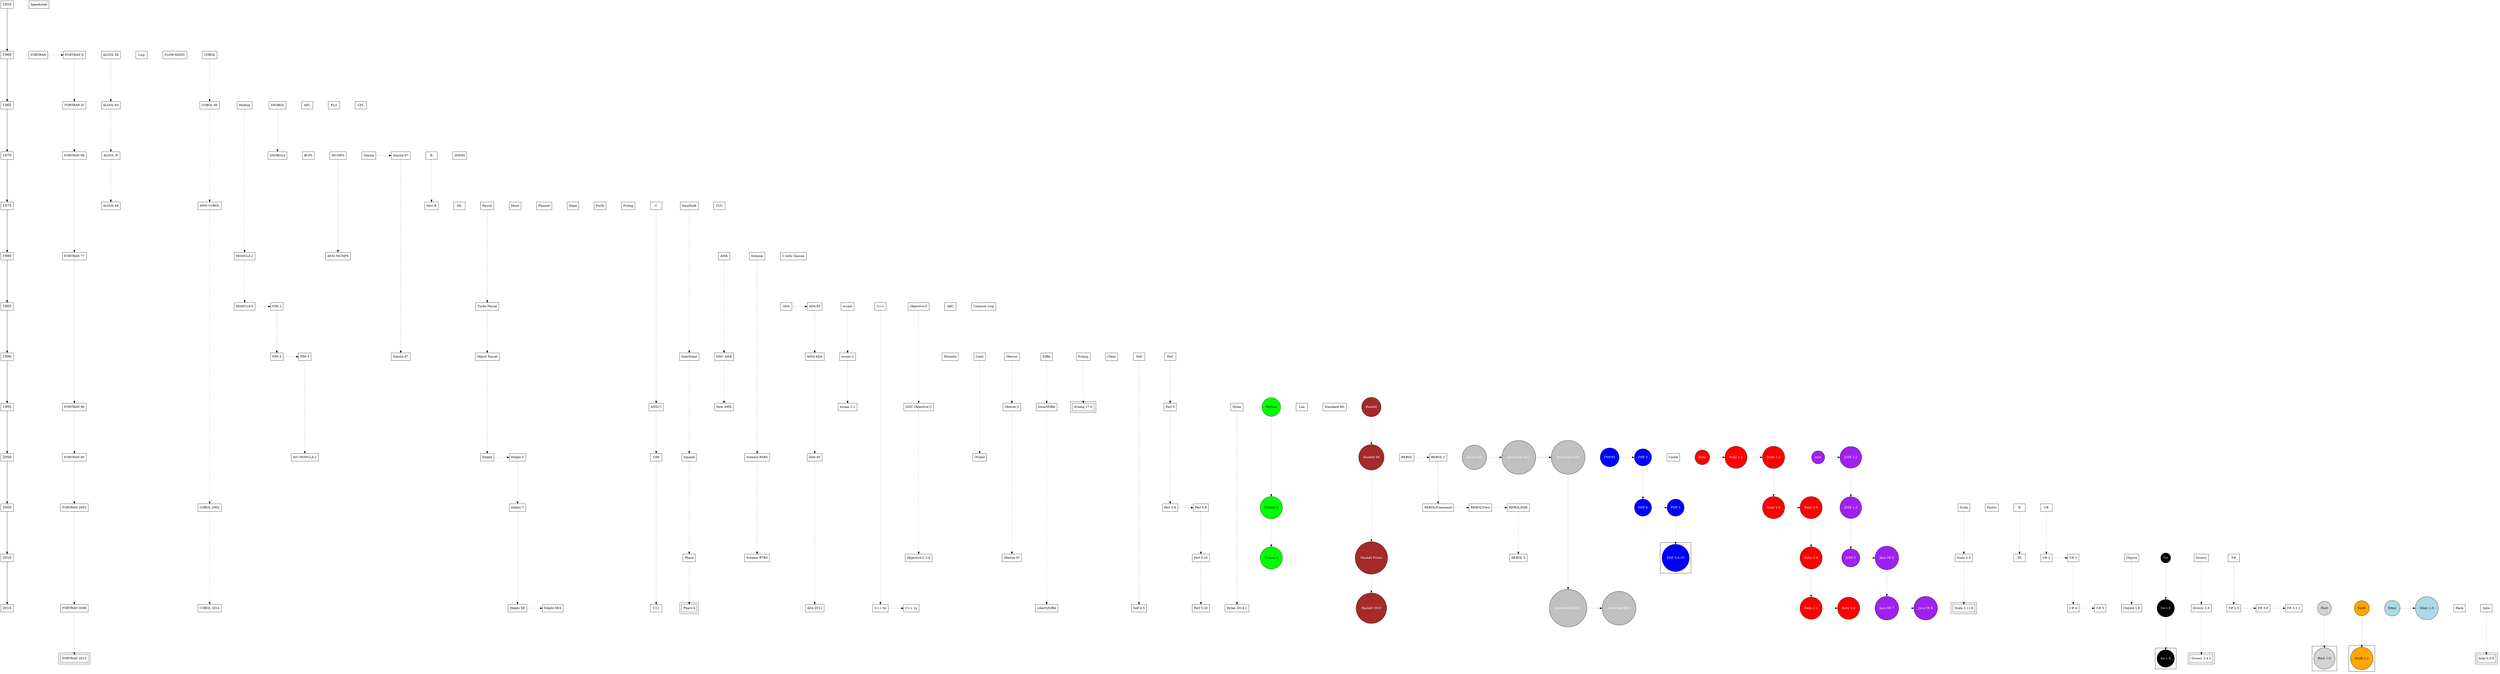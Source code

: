digraph G {
    ranksep="1.0 equally";
    nodesep="1.0 equally";
    ratio=auto;
    concentrate=true;
    compound=true;
    {
        node [shape=box, fontsize=16];
        /* the time-line graph */
        1955 -> 1960 -> 1965 -> 1970 -> 1975 -> 1980 -> 1985 -> 1990 -> 1995 -> 2000 -> 2005 -> 2010 -> 2015
        /* ancestor programs */
        
    }

    node [shape=box];
    
    { rank = same; 1955; "Speedcode" }
    
    { rank = same; 1960; "FORTRAN"; "FORTRAN II"; "ALGOL 58"; "Lisp"; "FLOW-MATIC"; "COBOL" }
    
    { rank = same; 1965; "FORTRAN IV"; "ALGOL 60"; "Modula"; "COBOL 60"; "SNOBOL"; "APL"; "PL/I"; "CPL" }
    
    { rank = same; 1970; "FORTRAN 66"; "ALGOL W"; "BCPL"; "MUMPS"; "SNOBOL4"; "Simula 67"; "B"; "Simula"; "ISWIM" }
    
    { rank = same; 1975; "ALGOL 68"; "ML"; "Pascal"; "Mesa"; "Planner"; "Hope"; "Forth"; "Prolog"; "New B"; "C"; "Smalltalk"; "CLU"; "ANSI COBOL" }
    
    { rank = same; 1980; "FORTRAN 77"; "AWK"; "ANSI MUMPS"; "MODULA-2"; "Scheme"; "C with Classes" }
    
    { rank = same; 1985; "MODULA-3"; "PIM 2"; "ADA 83"; "occam"; "C++"; "Objective-C"; "Turbo Pascal"; "ABC"; "ADA"; "Common Lisp" }
    
    { rank = same; 1990; "PIM 3"; "Miranda"; "Caml"; "PIM 4"; "GNU AWK"; "Object Pascal"; "Oberon"; "GemStone"; "Eiffel"; "Erlang"; "ANSI ADA"; "Simula 87"; "occam 2"; "Clean"; "Self"; "Perl" }
    
    { rank = same; 1995; "FORTRAN 90"; "Dylan"; "GNU Objective-C"; "Oberon-2"; "Python"; "New AWK"; "Lua"; "Perl 5"; "ANSI C"; "Standard ML"; "Haskell"; "SmartEiffel"; "occam 2.1" }
    
    { rank = same; 2000; "FORTRAN 95"; "Haskell 98"; "REBOL"; "Javascript ES1"; "PHP 3"; "ISO MODULA-2"; "Squeak"; "Caché"; "OCaml"; "Ruby"; "Delphi"; "ADA 95"; "Javascript"; "Java"; "PHP/FI"; "Delphi 5"; "C99"; "REBOL 2"; "Javascript ES3"; "Ruby 1.4"; "Scheme R5RS"; "J2SE 1.2"; "Ruby 1.2" }
    
    { rank = same; 2005; "FORTRAN 2003"; "PHP 5"; "Delphi 7"; "REBOL/SDK"; "Scala"; "Factor"; "Ruby 1.8"; "COBOL 2002"; "REBOL/View"; "J2SE 1.4"; "Perl 5.8"; "D"; "REBOL/Command"; "C#"; "Perl 5.6"; "Python 2"; "PHP 4"; "Ruby 1.6" }
    
    { rank = same; 2010; "Oberon-07"; "D2"; "Scheme R7RS"; "Clojure"; "C# 3"; "Go"; "Perl 5.10"; "Ruby 1.9"; "Groovy"; "Pharo"; "REBOL 3"; "Python 3"; "Haskell Prime"; "Objective-C 2.0"; "Scala 2.0"; "Java SE 6"; "F#"; "C# 2"; "J2SE 5" }
    
    { rank = same; 2015; "FORTRAN 2008"; "Haskell 2010"; "F# 2.0"; "C# 4"; "Delphi XE"; "C11"; "C++ 0x"; "Javascript ES5.1"; "Rust"; "Java SE 7"; "Delphi XE4"; "LibertyEiffel"; "C# 5"; "Ruby 2.1"; "COBOL 2014"; "Self 4.5"; "Dylan 2014.1"; "Clojure 1.6"; "F# 3.1.1"; "C++ 1y"; "Swift"; "Elixir 1.0"; "Javascript ES6"; "Java SE 8"; "Perl 5.20"; "Hack"; "Ruby 2.2"; "ADA 2012"; "Julia"; "F# 3.0"; "Elixir"; "Go 1.0"; "Groovy 2.0" }
    

	
	subgraph cluster0 {
        "FORTRAN" -> "FORTRAN II" -> "FORTRAN IV" -> "FORTRAN 66" -> "FORTRAN 77" -> "FORTRAN 90" -> "FORTRAN 95" -> "FORTRAN 2003" -> "FORTRAN 2008" -> "FORTRAN 2015" [style=dotted]
    }
	
	subgraph cluster1 {
        "ALGOL 58" -> "ALGOL 60" -> "ALGOL W" -> "ALGOL 68" [style=dotted]
    }
	
	subgraph cluster2 {
        "Modula" -> "MODULA-2" -> "MODULA-3" -> "PIM 2" -> "PIM 3" -> "PIM 4" -> "ISO MODULA-2" [style=dotted]
    }
	
	subgraph cluster3 {
        "Pascal" -> "Turbo Pascal" -> "Object Pascal" -> "Delphi" -> "Delphi 5" -> "Delphi 7" -> "Delphi XE" -> "Delphi XE4" [style=dotted]
    }
	
	subgraph cluster4 {
        "Oberon" -> "Oberon-2" -> "Oberon-07" [style=dotted]
    }
	
	subgraph cluster5 {
        "SNOBOL" -> "SNOBOL4" [style=dotted]
    }
	
	subgraph cluster6 {
        "AWK" -> "GNU AWK" -> "New AWK" [style=dotted]
    }
	
	subgraph cluster7 {
        "COBOL" -> "COBOL 60" -> "ANSI COBOL" -> "COBOL 2002" -> "COBOL 2014" [style=dotted]
    }
	
	subgraph cluster8 {
        "ADA" -> "ADA 83" -> "ANSI ADA" -> "ADA 95" -> "ADA 2012" [style=dotted]
    }
	
	subgraph cluster9 {
        "B" -> "New B" [style=dotted]
    }
	
	subgraph cluster10 {
        "C" -> "ANSI C" -> "C99" -> "C11" [style=dotted]
    }
	
	subgraph cluster11 {
        "D" -> "D2" [style=dotted]
    }
	
	subgraph cluster12 {
        "Simula" -> "Simula 67" -> "Simula 87" [style=dotted]
    }
	
	subgraph cluster13 {
        "Smalltalk" -> "GemStone" -> "Squeak" -> "Pharo" -> "Pharo 4" [style=dotted]
    }
	
	subgraph cluster14 {
        "Eiffel" -> "SmartEiffel" -> "LibertyEiffel" [style=dotted]
    }
	
	subgraph cluster15 {
        "MUMPS" -> "ANSI MUMPS" [style=dotted]
    }
	
	subgraph cluster16 {
        "occam" -> "occam 2" -> "occam 2.1" [style=dotted]
    }
	
	subgraph cluster17 {
        "Self" -> "Self 4.5" [style=dotted]
    }
	
	subgraph cluster18 {
        "Julia" -> "Julia 0.3.9" [style=dotted]
    }
	
	subgraph cluster19 {
        "Caml" -> "OCaml" [style=dotted]
    }
	
	subgraph cluster20 {
        "Scheme" -> "Scheme R5RS" -> "Scheme R7RS" [style=dotted]
    }
	
	subgraph cluster21 {
        "Dylan" -> "Dylan 2014.1" [style=dotted]
    }
	
	subgraph cluster22 {
        "Clojure" -> "Clojure 1.6" [style=dotted]
    }
	
	subgraph cluster23 {
        "Haskell" -> "Haskell 98" -> "Haskell Prime" -> "Haskell 2010" [style=dotted]
    }
	
	subgraph cluster24 {
        "F#" -> "F# 2.0" -> "F# 3.0" -> "F# 3.1.1" [style=dotted]
    }
	
	subgraph cluster25 {
        "REBOL" -> "REBOL 2" -> "REBOL/Command" -> "REBOL/View" -> "REBOL/SDK" -> "REBOL 3" [style=dotted]
    }
	
	subgraph cluster26 {
        "C++" -> "C++ 0x" -> "C++ 1y" [style=dotted]
    }
	
	subgraph cluster27 {
        "C#" -> "C# 2" -> "C# 3" -> "C# 4" -> "C# 5" [style=dotted]
    }
	
	subgraph cluster28 {
        "Objective-C" -> "GNU Objective-C" -> "Objective-C 2.0" [style=dotted]
    }
	
	subgraph cluster29 {
        "Swift" -> "Swift 1.2" [style=dotted]
    }
	
	subgraph cluster30 {
        "Erlang" -> "Erlang 17.5" [style=dotted]
    }
	
	subgraph cluster31 {
        "Elixir" -> "Elixir 1.0" [style=dotted]
    }
	
	subgraph cluster32 {
        "Go" -> "Go 1.0" -> "Go 1.4" [style=dotted]
    }
	
	subgraph cluster33 {
        "Javascript" -> "Javascript ES1" -> "Javascript ES3" -> "Javascript ES5.1" -> "Javascript ES6" [style=dotted]
    }
	
	subgraph cluster34 {
        "Rust" -> "Rust 1.0" [style=dotted]
    }
	
	subgraph cluster35 {
        "Scala" -> "Scala 2.0" -> "Scala 2.11.6" [style=dotted]
    }
	
	subgraph cluster36 {
        "Java" -> "J2SE 1.2" -> "J2SE 1.4" -> "J2SE 5" -> "Java SE 6" -> "Java SE 7" -> "Java SE 8" [style=dotted]
    }
	
	subgraph cluster37 {
        "Perl" -> "Perl 5" -> "Perl 5.6" -> "Perl 5.8" -> "Perl 5.10" -> "Perl 5.20" [style=dotted]
    }
	
	subgraph cluster38 {
        "Python" -> "Python 2" -> "Python 3" [style=dotted]
    }
	
	subgraph cluster39 {
        "PHP/FI" -> "PHP 3" -> "PHP 4" -> "PHP 5" -> "PHP 5.6.10" [style=dotted]
    }
	
	subgraph cluster40 {
        "Ruby" -> "Ruby 1.2" -> "Ruby 1.4" -> "Ruby 1.6" -> "Ruby 1.8" -> "Ruby 1.9" -> "Ruby 2.1" -> "Ruby 2.2" [style=dotted]
    }
	
	subgraph cluster41 {
        "Groovy" -> "Groovy 2.0" -> "Groovy 2.4.3" [style=dotted]
    }
	

    
        
        
        
        
        
        
        
        
        
        
        
        
        
        
        
        
        
        
        
        
        
        
        
        
        "Haskell" [shape=circle, style=filled, fontcolor=white, fillcolor=brown]
        
            
            "Haskell 98" [shape=circle, style=filled, fontcolor=white, fillcolor=brown]
        
            
            "Haskell Prime" [shape=circle, style=filled, fontcolor=white, fillcolor=brown]
        
            
            "Haskell 2010" [shape=circle, style=filled, fontcolor=white, fillcolor=brown]
        
    
        
        
        
        
        
        
        "Swift" [shape=circle, style=filled, fontcolor=black, fillcolor=orange]
        
            
            "Swift 1.2" [shape=circle, style=filled, fontcolor=black, fillcolor=orange]
        
    
        
        
        "Elixir" [shape=circle, style=filled, fontcolor=black, fillcolor=lightblue]
        
            
            "Elixir 1.0" [shape=circle, style=filled, fontcolor=black, fillcolor=lightblue]
        
    
        
        "Go" [shape=circle, style=filled, fontcolor=white, fillcolor=black]
        
            
            "Go 1.0" [shape=circle, style=filled, fontcolor=white, fillcolor=black]
        
            
            "Go 1.4" [shape=circle, style=filled, fontcolor=white, fillcolor=black]
        
    
        
        "Javascript" [shape=circle, style=filled, fontcolor=white, fillcolor=grey]
        
            
            "Javascript ES1" [shape=circle, style=filled, fontcolor=white, fillcolor=grey]
        
            
            "Javascript ES3" [shape=circle, style=filled, fontcolor=white, fillcolor=grey]
        
            
            "Javascript ES5.1" [shape=circle, style=filled, fontcolor=white, fillcolor=grey]
        
            
            "Javascript ES6" [shape=circle, style=filled, fontcolor=white, fillcolor=grey]
        
    
        
        "Rust" [shape=circle, style=filled, fontcolor=black, fillcolor=lightgrey]
        
            
            "Rust 1.0" [shape=circle, style=filled, fontcolor=black, fillcolor=lightgrey]
        
    
        
        
        "Java" [shape=circle, style=filled, fontcolor=white, fillcolor=purple]
        
            
            "J2SE 1.2" [shape=circle, style=filled, fontcolor=white, fillcolor=purple]
        
            
            "J2SE 1.4" [shape=circle, style=filled, fontcolor=white, fillcolor=purple]
        
            
            "J2SE 5" [shape=circle, style=filled, fontcolor=white, fillcolor=purple]
        
            
            "Java SE 6" [shape=circle, style=filled, fontcolor=white, fillcolor=purple]
        
            
            "Java SE 7" [shape=circle, style=filled, fontcolor=white, fillcolor=purple]
        
            
            "Java SE 8" [shape=circle, style=filled, fontcolor=white, fillcolor=purple]
        
    
        
        
        "Python" [shape=circle, style=filled, fontcolor=black, fillcolor=green]
        
            
            "Python 2" [shape=circle, style=filled, fontcolor=black, fillcolor=green]
        
            
            "Python 3" [shape=circle, style=filled, fontcolor=black, fillcolor=green]
        
    
        
        "PHP/FI" [shape=circle, style=filled, fontcolor=white, fillcolor=blue]
        
            
            "PHP 3" [shape=circle, style=filled, fontcolor=white, fillcolor=blue]
        
            
            "PHP 4" [shape=circle, style=filled, fontcolor=white, fillcolor=blue]
        
            
            "PHP 5" [shape=circle, style=filled, fontcolor=white, fillcolor=blue]
        
            
            "PHP 5.6.10" [shape=circle, style=filled, fontcolor=white, fillcolor=blue]
        
    
        
        "Ruby" [shape=circle, style=filled, fontcolor=white, fillcolor=red]
        
            
            "Ruby 1.2" [shape=circle, style=filled, fontcolor=white, fillcolor=red]
        
            
            "Ruby 1.4" [shape=circle, style=filled, fontcolor=white, fillcolor=red]
        
            
            "Ruby 1.6" [shape=circle, style=filled, fontcolor=white, fillcolor=red]
        
            
            "Ruby 1.8" [shape=circle, style=filled, fontcolor=white, fillcolor=red]
        
            
            "Ruby 1.9" [shape=circle, style=filled, fontcolor=white, fillcolor=red]
        
            
            "Ruby 2.1" [shape=circle, style=filled, fontcolor=white, fillcolor=red]
        
            
            "Ruby 2.2" [shape=circle, style=filled, fontcolor=white, fillcolor=red]
        
    
        

    
}
